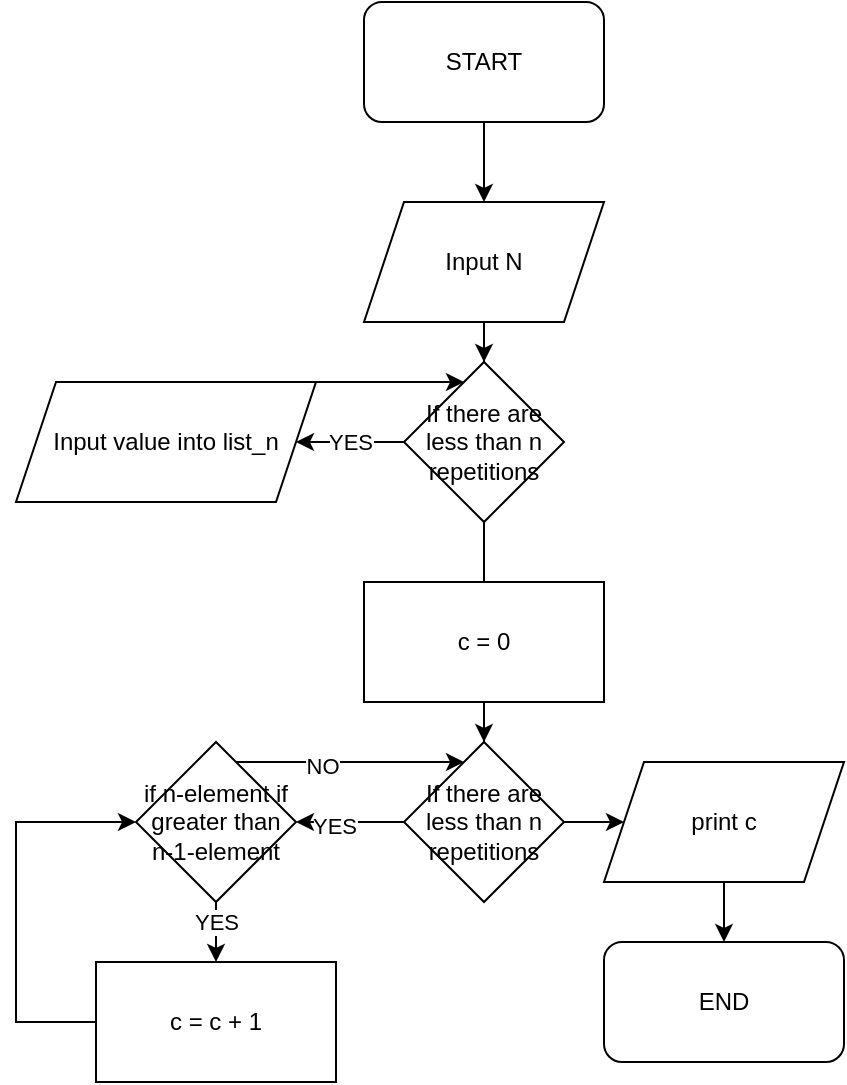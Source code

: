 <mxfile version="15.5.4" type="embed"><diagram id="23iRSUPoRavnBvh4doch" name="Page-1"><mxGraphModel dx="354" dy="400" grid="1" gridSize="10" guides="1" tooltips="1" connect="1" arrows="1" fold="1" page="1" pageScale="1" pageWidth="827" pageHeight="1169" math="0" shadow="0"><root><mxCell id="0"/><mxCell id="1" parent="0"/><mxCell id="6" style="edgeStyle=orthogonalEdgeStyle;rounded=0;orthogonalLoop=1;jettySize=auto;html=1;" edge="1" parent="1" source="2" target="4"><mxGeometry relative="1" as="geometry"/></mxCell><mxCell id="2" value="START" style="rounded=1;whiteSpace=wrap;html=1;" vertex="1" parent="1"><mxGeometry x="294" y="20" width="120" height="60" as="geometry"/></mxCell><mxCell id="3" value="END" style="rounded=1;whiteSpace=wrap;html=1;" vertex="1" parent="1"><mxGeometry x="414" y="490" width="120" height="60" as="geometry"/></mxCell><mxCell id="8" style="edgeStyle=orthogonalEdgeStyle;rounded=0;orthogonalLoop=1;jettySize=auto;html=1;" edge="1" parent="1" source="4" target="7"><mxGeometry relative="1" as="geometry"/></mxCell><mxCell id="4" value="Input N" style="shape=parallelogram;perimeter=parallelogramPerimeter;whiteSpace=wrap;html=1;fixedSize=1;" vertex="1" parent="1"><mxGeometry x="294" y="120" width="120" height="60" as="geometry"/></mxCell><mxCell id="10" value="YES" style="edgeStyle=orthogonalEdgeStyle;rounded=0;orthogonalLoop=1;jettySize=auto;html=1;" edge="1" parent="1" source="7" target="9"><mxGeometry relative="1" as="geometry"/></mxCell><mxCell id="14" style="edgeStyle=orthogonalEdgeStyle;rounded=0;orthogonalLoop=1;jettySize=auto;html=1;exitX=0.5;exitY=1;exitDx=0;exitDy=0;startArrow=none;" edge="1" parent="1" source="15" target="11"><mxGeometry relative="1" as="geometry"/></mxCell><mxCell id="7" value="If there are less than n repetitions" style="rhombus;whiteSpace=wrap;html=1;" vertex="1" parent="1"><mxGeometry x="314" y="200" width="80" height="80" as="geometry"/></mxCell><mxCell id="13" style="edgeStyle=orthogonalEdgeStyle;rounded=0;orthogonalLoop=1;jettySize=auto;html=1;" edge="1" parent="1" source="9" target="7"><mxGeometry relative="1" as="geometry"><Array as="points"><mxPoint x="290" y="210"/><mxPoint x="290" y="210"/></Array></mxGeometry></mxCell><mxCell id="9" value="Input value into list_n" style="shape=parallelogram;perimeter=parallelogramPerimeter;whiteSpace=wrap;html=1;fixedSize=1;" vertex="1" parent="1"><mxGeometry x="120" y="210" width="150" height="60" as="geometry"/></mxCell><mxCell id="20" style="edgeStyle=orthogonalEdgeStyle;rounded=0;orthogonalLoop=1;jettySize=auto;html=1;" edge="1" parent="1" source="11" target="18"><mxGeometry relative="1" as="geometry"/></mxCell><mxCell id="24" value="YES" style="edgeLabel;html=1;align=center;verticalAlign=middle;resizable=0;points=[];" vertex="1" connectable="0" parent="20"><mxGeometry x="0.292" y="2" relative="1" as="geometry"><mxPoint as="offset"/></mxGeometry></mxCell><mxCell id="28" style="edgeStyle=orthogonalEdgeStyle;rounded=0;orthogonalLoop=1;jettySize=auto;html=1;" edge="1" parent="1" source="11" target="27"><mxGeometry relative="1" as="geometry"/></mxCell><mxCell id="11" value="If there are less than n repetitions" style="rhombus;whiteSpace=wrap;html=1;" vertex="1" parent="1"><mxGeometry x="314" y="390" width="80" height="80" as="geometry"/></mxCell><mxCell id="15" value="c = 0" style="rounded=0;whiteSpace=wrap;html=1;" vertex="1" parent="1"><mxGeometry x="294" y="310" width="120" height="60" as="geometry"/></mxCell><mxCell id="16" value="" style="edgeStyle=orthogonalEdgeStyle;rounded=0;orthogonalLoop=1;jettySize=auto;html=1;exitX=0.5;exitY=1;exitDx=0;exitDy=0;endArrow=none;" edge="1" parent="1" source="7" target="15"><mxGeometry relative="1" as="geometry"><mxPoint x="354" y="280" as="sourcePoint"/><mxPoint x="354" y="340" as="targetPoint"/></mxGeometry></mxCell><mxCell id="22" value="" style="edgeStyle=orthogonalEdgeStyle;rounded=0;orthogonalLoop=1;jettySize=auto;html=1;" edge="1" parent="1" source="18" target="21"><mxGeometry relative="1" as="geometry"/></mxCell><mxCell id="23" value="YES" style="edgeLabel;html=1;align=center;verticalAlign=middle;resizable=0;points=[];" vertex="1" connectable="0" parent="22"><mxGeometry x="0.2" relative="1" as="geometry"><mxPoint as="offset"/></mxGeometry></mxCell><mxCell id="25" style="edgeStyle=orthogonalEdgeStyle;rounded=0;orthogonalLoop=1;jettySize=auto;html=1;" edge="1" parent="1" source="18" target="11"><mxGeometry relative="1" as="geometry"><Array as="points"><mxPoint x="280" y="400"/><mxPoint x="280" y="400"/></Array></mxGeometry></mxCell><mxCell id="26" value="NO" style="edgeLabel;html=1;align=center;verticalAlign=middle;resizable=0;points=[];" vertex="1" connectable="0" parent="25"><mxGeometry x="-0.247" y="-2" relative="1" as="geometry"><mxPoint as="offset"/></mxGeometry></mxCell><mxCell id="18" value="if n-element if greater than n-1-element" style="rhombus;whiteSpace=wrap;html=1;" vertex="1" parent="1"><mxGeometry x="180" y="390" width="80" height="80" as="geometry"/></mxCell><mxCell id="30" style="edgeStyle=orthogonalEdgeStyle;rounded=0;orthogonalLoop=1;jettySize=auto;html=1;" edge="1" parent="1" source="21" target="18"><mxGeometry relative="1" as="geometry"><Array as="points"><mxPoint x="120" y="530"/><mxPoint x="120" y="430"/></Array></mxGeometry></mxCell><mxCell id="21" value="c = c + 1" style="whiteSpace=wrap;html=1;" vertex="1" parent="1"><mxGeometry x="160" y="500" width="120" height="60" as="geometry"/></mxCell><mxCell id="29" style="edgeStyle=orthogonalEdgeStyle;rounded=0;orthogonalLoop=1;jettySize=auto;html=1;entryX=0.5;entryY=0;entryDx=0;entryDy=0;" edge="1" parent="1" source="27" target="3"><mxGeometry relative="1" as="geometry"/></mxCell><mxCell id="27" value="print c" style="shape=parallelogram;perimeter=parallelogramPerimeter;whiteSpace=wrap;html=1;fixedSize=1;" vertex="1" parent="1"><mxGeometry x="414" y="400" width="120" height="60" as="geometry"/></mxCell></root></mxGraphModel></diagram></mxfile>